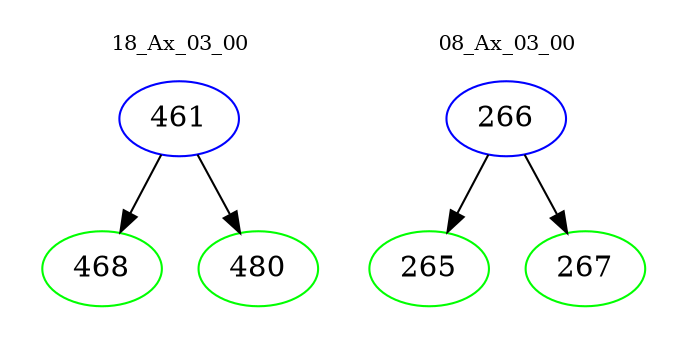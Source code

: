 digraph{
subgraph cluster_0 {
color = white
label = "18_Ax_03_00";
fontsize=10;
T0_461 [label="461", color="blue"]
T0_461 -> T0_468 [color="black"]
T0_468 [label="468", color="green"]
T0_461 -> T0_480 [color="black"]
T0_480 [label="480", color="green"]
}
subgraph cluster_1 {
color = white
label = "08_Ax_03_00";
fontsize=10;
T1_266 [label="266", color="blue"]
T1_266 -> T1_265 [color="black"]
T1_265 [label="265", color="green"]
T1_266 -> T1_267 [color="black"]
T1_267 [label="267", color="green"]
}
}
